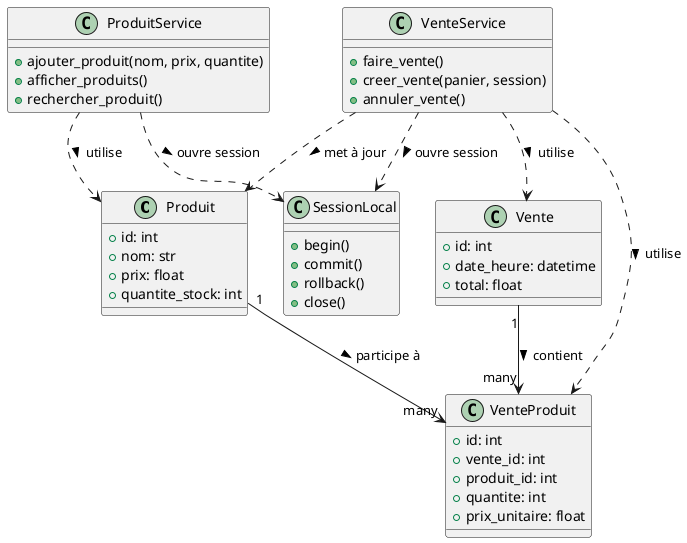 @startuml

' =========================
'       LES CLASSES
' =========================

class Produit {
    +id: int
    +nom: str
    +prix: float
    +quantite_stock: int
}

class Vente {
    +id: int
    +date_heure: datetime
    +total: float
}

class VenteProduit {
    +id: int
    +vente_id: int
    +produit_id: int
    +quantite: int
    +prix_unitaire: float
}

class ProduitService {
    +ajouter_produit(nom, prix, quantite)
    +afficher_produits()
    +rechercher_produit()
}

class VenteService {
    +faire_vente()
    +creer_vente(panier, session)
    +annuler_vente()
}

class SessionLocal {
    +begin()
    +commit()
    +rollback()
    +close()
}

' =========================
'    RELATIONS ENTRE CLASSES
' =========================

' Relations ORM
Vente "1" --> "many" VenteProduit : contient >
Produit "1" --> "many" VenteProduit : participe à >

' Relations services -> modèles
ProduitService ..> Produit : utilise >
VenteService ..> Vente : utilise >
VenteService ..> VenteProduit : utilise >
VenteService ..> Produit : met à jour >

' Base de données (session)
ProduitService ..> SessionLocal : ouvre session >
VenteService ..> SessionLocal : ouvre session >

@enduml
